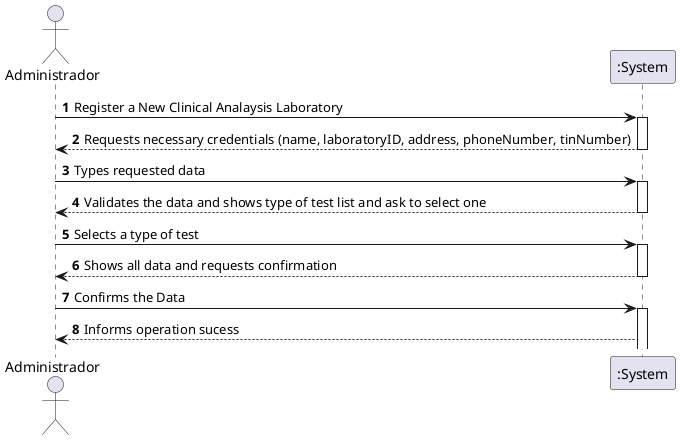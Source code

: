 @startuml
autonumber
'hide footbox
actor "Administrador" as ADMIN

participant ":System" as SYSTEM

ADMIN -> SYSTEM : Register a New Clinical Analaysis Laboratory
activate SYSTEM
SYSTEM --> ADMIN : Requests necessary credentials (name, laboratoryID, address, phoneNumber, tinNumber)
deactivate SYSTEM

ADMIN -> SYSTEM : Types requested data
activate SYSTEM
SYSTEM --> ADMIN : Validates the data and shows type of test list and ask to select one
deactivate SYSTEM

ADMIN -> SYSTEM : Selects a type of test
activate SYSTEM
SYSTEM --> ADMIN : Shows all data and requests confirmation
deactivate SYSTEM
ADMIN -> SYSTEM : Confirms the Data
activate SYSTEM
SYSTEM --> ADMIN : Informs operation sucess

@enduml